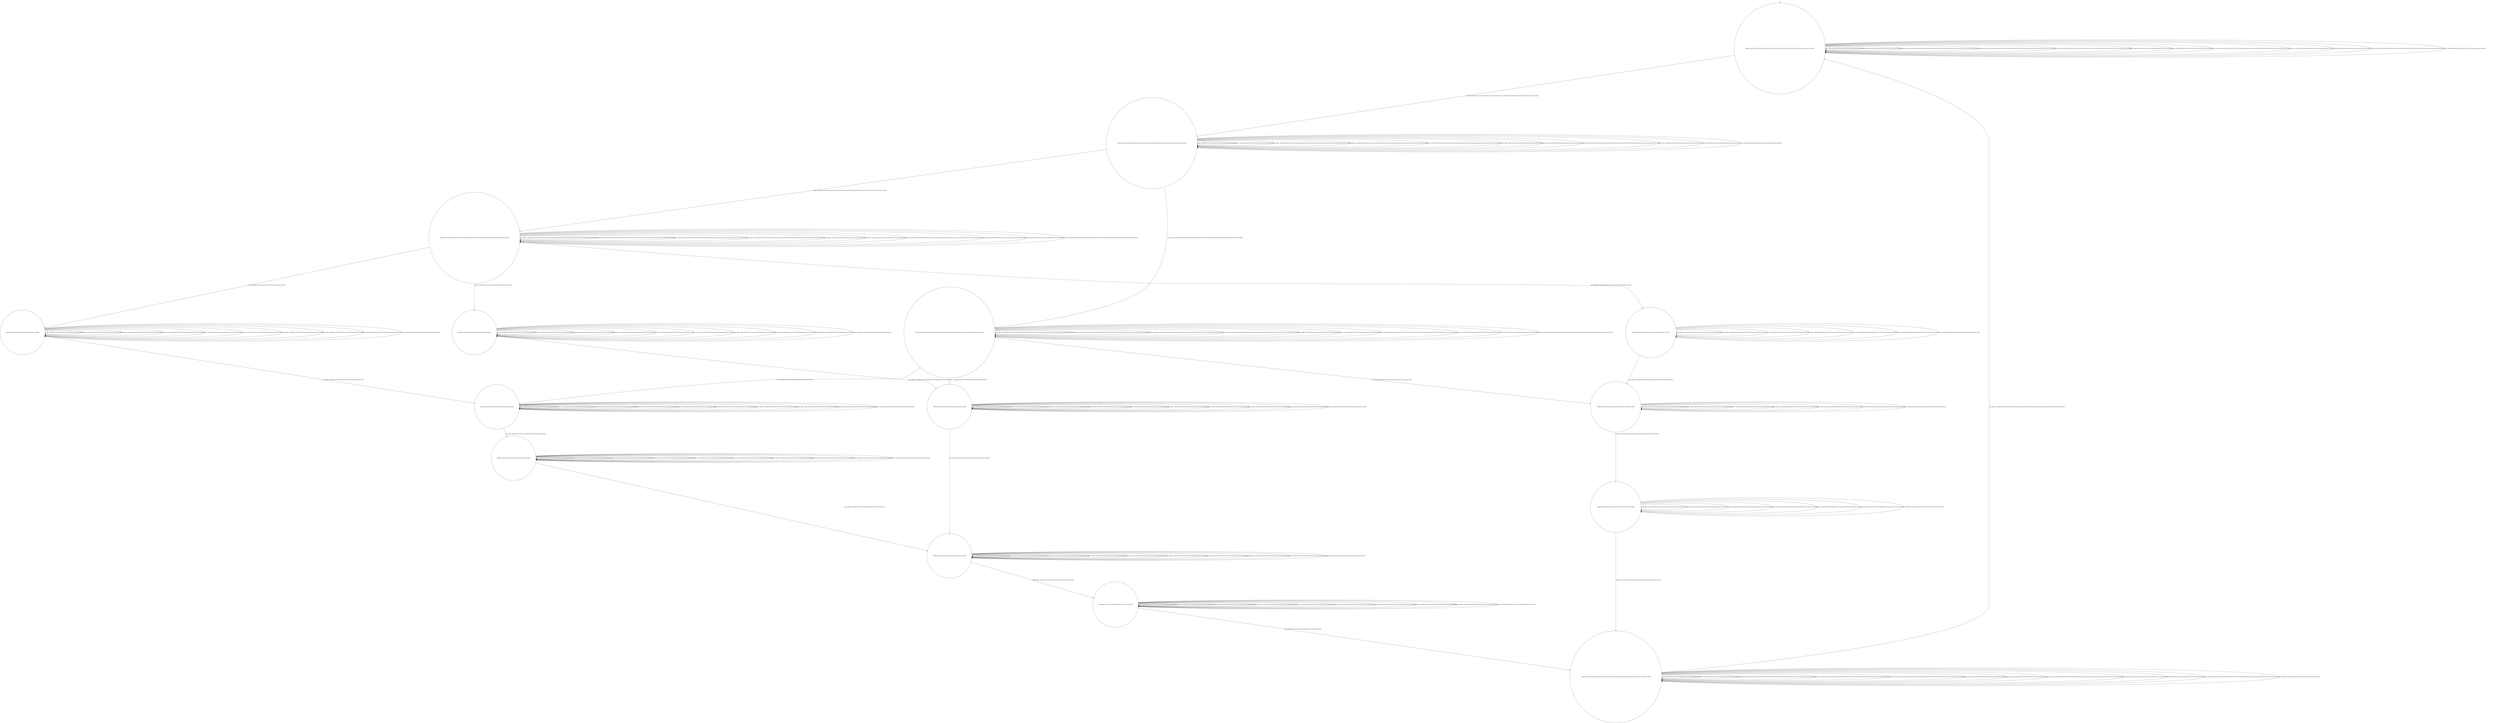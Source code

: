 digraph g {
	edge [lblstyle="above, sloped"];
	s0 [shape="circle" label="0@[((DOL and COF and CAP and TON and not TEA and not EUR) or (EUR and TEA and not DOL and not TON and not CAP and not COF))]"];
	s1 [shape="circle" label="1@[((DOL and COF and CAP and TON and not TEA and not EUR) or (EUR and TEA and not DOL and not TON and not CAP and not COF))]"];
	s2 [shape="circle" label="2@[((DOL and COF and CAP and TON and not TEA and not EUR) or (EUR and TEA and not DOL and not TON and not CAP and not COF))]"];
	s3 [shape="circle" label="3@[((DOL and COF and CAP and TON and not TEA and not EUR) or (EUR and TEA and not DOL and not TON and not CAP and not COF))]"];
	s4 [shape="circle" label="4@[((DOL and COF and CAP and TON and not TEA and not EUR))]"];
	s5 [shape="circle" label="5@[((DOL and COF and CAP and TON and not TEA and not EUR))]"];
	s6 [shape="circle" label="6@[((DOL and COF and CAP and TON and not TEA and not EUR))]"];
	s7 [shape="circle" label="7@[((DOL and COF and CAP and TON and not TEA and not EUR))]"];
	s8 [shape="circle" label="8@[((DOL and COF and CAP and TON and not TEA and not EUR))]"];
	s9 [shape="circle" label="9@[((DOL and COF and CAP and TON and not TEA and not EUR))]"];
	s10 [shape="circle" label="10@[((DOL and COF and CAP and TON and not TEA and not EUR))]"];
	s11 [shape="circle" label="11@[((DOL and COF and CAP and TON and not TEA and not EUR) or (EUR and TEA and not DOL and not TON and not CAP and not COF))]"];
	s12 [shape="circle" label="12@[((EUR and TEA and not DOL and not TON and not CAP and not COF))]"];
	s13 [shape="circle" label="13@[((EUR and TEA and not DOL and not TON and not CAP and not COF))]"];
	s14 [shape="circle" label="14@[((EUR and TEA and not DOL and not TON and not CAP and not COF))]"];
	s0 -> s0 [label="cap / nok() [((DOL and COF and CAP and TON and not TEA and not EUR))]"];
	s0 -> s0 [label="coffee / nok() [((DOL and COF and CAP and TON and not TEA and not EUR))]"];
	s0 -> s0 [label="cup_taken / nok() [((DOL and COF and CAP and TON and not TEA and not EUR) or (EUR and TEA and not DOL and not TON and not CAP and not COF))]"];
	s0 -> s0 [label="display_done / nok() [((DOL and COF and CAP and TON and not TEA and not EUR) or (EUR and TEA and not DOL and not TON and not CAP and not COF))]"];
	s0 -> s1 [label="euro / ok() [((DOL and COF and CAP and TON and not TEA and not EUR) or (EUR and TEA and not DOL and not TON and not CAP and not COF))]"];
	s0 -> s0 [label="no_sugar / nok() [((DOL and COF and CAP and TON and not TEA and not EUR) or (EUR and TEA and not DOL and not TON and not CAP and not COF))]"];
	s0 -> s0 [label="pour_coffee / nok() [((DOL and COF and CAP and TON and not TEA and not EUR))]"];
	s0 -> s0 [label="pour_milk / nok() [((DOL and COF and CAP and TON and not TEA and not EUR))]"];
	s0 -> s0 [label="pour_sugar / nok() [((DOL and COF and CAP and TON and not TEA and not EUR) or (EUR and TEA and not DOL and not TON and not CAP and not COF))]"];
	s0 -> s0 [label="pour_tea / nok() [((EUR and TEA and not DOL and not TON and not CAP and not COF))]"];
	s0 -> s0 [label="ring / nok() [((DOL and COF and CAP and TON and not TEA and not EUR))]"];
	s0 -> s0 [label="sugar / nok() [((DOL and COF and CAP and TON and not TEA and not EUR) or (EUR and TEA and not DOL and not TON and not CAP and not COF))]"];
	s0 -> s0 [label="tea / nok() [((EUR and TEA and not DOL and not TON and not CAP and not COF))]"];
	s1 -> s1 [label="cap / nok() [((DOL and COF and CAP and TON and not TEA and not EUR))]"];
	s1 -> s1 [label="coffee / nok() [((DOL and COF and CAP and TON and not TEA and not EUR))]"];
	s1 -> s1 [label="cup_taken / nok() [((DOL and COF and CAP and TON and not TEA and not EUR) or (EUR and TEA and not DOL and not TON and not CAP and not COF))]"];
	s1 -> s1 [label="display_done / nok() [((DOL and COF and CAP and TON and not TEA and not EUR) or (EUR and TEA and not DOL and not TON and not CAP and not COF))]"];
	s1 -> s1 [label="euro / nok() [((DOL and COF and CAP and TON and not TEA and not EUR) or (EUR and TEA and not DOL and not TON and not CAP and not COF))]"];
	s1 -> s2 [label="no_sugar / ok() [((DOL and COF and CAP and TON and not TEA and not EUR) or (EUR and TEA and not DOL and not TON and not CAP and not COF))]"];
	s1 -> s1 [label="pour_coffee / nok() [((DOL and COF and CAP and TON and not TEA and not EUR))]"];
	s1 -> s1 [label="pour_milk / nok() [((DOL and COF and CAP and TON and not TEA and not EUR))]"];
	s1 -> s1 [label="pour_sugar / nok() [((DOL and COF and CAP and TON and not TEA and not EUR) or (EUR and TEA and not DOL and not TON and not CAP and not COF))]"];
	s1 -> s1 [label="pour_tea / nok() [((EUR and TEA and not DOL and not TON and not CAP and not COF))]"];
	s1 -> s1 [label="ring / nok() [((DOL and COF and CAP and TON and not TEA and not EUR))]"];
	s1 -> s3 [label="sugar / ok() [((DOL and COF and CAP and TON and not TEA and not EUR) or (EUR and TEA and not DOL and not TON and not CAP and not COF))]"];
	s1 -> s1 [label="tea / nok() [((EUR and TEA and not DOL and not TON and not CAP and not COF))]"];
	s2 -> s6 [label="cap / ok() [((DOL and COF and CAP and TON and not TEA and not EUR))]"];
	s2 -> s7 [label="coffee / ok() [((DOL and COF and CAP and TON and not TEA and not EUR))]"];
	s2 -> s2 [label="cup_taken / nok() [((DOL and COF and CAP and TON and not TEA and not EUR) or (EUR and TEA and not DOL and not TON and not CAP and not COF))]"];
	s2 -> s2 [label="display_done / nok() [((DOL and COF and CAP and TON and not TEA and not EUR) or (EUR and TEA and not DOL and not TON and not CAP and not COF))]"];
	s2 -> s2 [label="euro / nok() [((DOL and COF and CAP and TON and not TEA and not EUR) or (EUR and TEA and not DOL and not TON and not CAP and not COF))]"];
	s2 -> s2 [label="no_sugar / nok() [((DOL and COF and CAP and TON and not TEA and not EUR) or (EUR and TEA and not DOL and not TON and not CAP and not COF))]"];
	s2 -> s2 [label="pour_coffee / nok() [((DOL and COF and CAP and TON and not TEA and not EUR))]"];
	s2 -> s2 [label="pour_milk / nok() [((DOL and COF and CAP and TON and not TEA and not EUR))]"];
	s2 -> s2 [label="pour_sugar / nok() [((DOL and COF and CAP and TON and not TEA and not EUR) or (EUR and TEA and not DOL and not TON and not CAP and not COF))]"];
	s2 -> s2 [label="pour_tea / nok() [((EUR and TEA and not DOL and not TON and not CAP and not COF))]"];
	s2 -> s2 [label="ring / nok() [((DOL and COF and CAP and TON and not TEA and not EUR))]"];
	s2 -> s2 [label="sugar / void() [((DOL and COF and CAP and TON and not TEA and not EUR) or (EUR and TEA and not DOL and not TON and not CAP and not COF))]"];
	s2 -> s13 [label="tea / ok() [((EUR and TEA and not DOL and not TON and not CAP and not COF))]"];
	s3 -> s4 [label="cap / ok() [((DOL and COF and CAP and TON and not TEA and not EUR))]"];
	s3 -> s5 [label="coffee / ok() [((DOL and COF and CAP and TON and not TEA and not EUR))]"];
	s3 -> s3 [label="cup_taken / nok() [((DOL and COF and CAP and TON and not TEA and not EUR) or (EUR and TEA and not DOL and not TON and not CAP and not COF))]"];
	s3 -> s3 [label="display_done / nok() [((DOL and COF and CAP and TON and not TEA and not EUR) or (EUR and TEA and not DOL and not TON and not CAP and not COF))]"];
	s3 -> s3 [label="euro / nok() [((DOL and COF and CAP and TON and not TEA and not EUR) or (EUR and TEA and not DOL and not TON and not CAP and not COF))]"];
	s3 -> s3 [label="no_sugar / void() [((DOL and COF and CAP and TON and not TEA and not EUR) or (EUR and TEA and not DOL and not TON and not CAP and not COF))]"];
	s3 -> s3 [label="pour_coffee / nok() [((DOL and COF and CAP and TON and not TEA and not EUR))]"];
	s3 -> s3 [label="pour_milk / nok() [((DOL and COF and CAP and TON and not TEA and not EUR))]"];
	s3 -> s3 [label="pour_sugar / nok() [((DOL and COF and CAP and TON and not TEA and not EUR) or (EUR and TEA and not DOL and not TON and not CAP and not COF))]"];
	s3 -> s3 [label="pour_tea / nok() [((EUR and TEA and not DOL and not TON and not CAP and not COF))]"];
	s3 -> s3 [label="ring / nok() [((DOL and COF and CAP and TON and not TEA and not EUR))]"];
	s3 -> s3 [label="sugar / nok() [((DOL and COF and CAP and TON and not TEA and not EUR) or (EUR and TEA and not DOL and not TON and not CAP and not COF))]"];
	s3 -> s12 [label="tea / ok() [((EUR and TEA and not DOL and not TON and not CAP and not COF))]"];
	s4 -> s4 [label="cap / nok() [((DOL and COF and CAP and TON and not TEA and not EUR))]"];
	s4 -> s4 [label="coffee / void() [((DOL and COF and CAP and TON and not TEA and not EUR))]"];
	s4 -> s4 [label="cup_taken / nok() [((DOL and COF and CAP and TON and not TEA and not EUR))]"];
	s4 -> s4 [label="display_done / nok() [((DOL and COF and CAP and TON and not TEA and not EUR))]"];
	s4 -> s4 [label="euro / nok() [((DOL and COF and CAP and TON and not TEA and not EUR))]"];
	s4 -> s4 [label="no_sugar / nok() [((DOL and COF and CAP and TON and not TEA and not EUR))]"];
	s4 -> s4 [label="pour_coffee / nok() [((DOL and COF and CAP and TON and not TEA and not EUR))]"];
	s4 -> s4 [label="pour_milk / nok() [((DOL and COF and CAP and TON and not TEA and not EUR))]"];
	s4 -> s6 [label="pour_sugar / ok() [((DOL and COF and CAP and TON and not TEA and not EUR))]"];
	s4 -> s4 [label="ring / nok() [((DOL and COF and CAP and TON and not TEA and not EUR))]"];
	s4 -> s4 [label="sugar / nok() [((DOL and COF and CAP and TON and not TEA and not EUR))]"];
	s5 -> s5 [label="cap / void() [((DOL and COF and CAP and TON and not TEA and not EUR))]"];
	s5 -> s5 [label="coffee / nok() [((DOL and COF and CAP and TON and not TEA and not EUR))]"];
	s5 -> s5 [label="cup_taken / nok() [((DOL and COF and CAP and TON and not TEA and not EUR))]"];
	s5 -> s5 [label="display_done / nok() [((DOL and COF and CAP and TON and not TEA and not EUR))]"];
	s5 -> s5 [label="euro / nok() [((DOL and COF and CAP and TON and not TEA and not EUR))]"];
	s5 -> s5 [label="no_sugar / nok() [((DOL and COF and CAP and TON and not TEA and not EUR))]"];
	s5 -> s5 [label="pour_coffee / nok() [((DOL and COF and CAP and TON and not TEA and not EUR))]"];
	s5 -> s5 [label="pour_milk / nok() [((DOL and COF and CAP and TON and not TEA and not EUR))]"];
	s5 -> s7 [label="pour_sugar / ok() [((DOL and COF and CAP and TON and not TEA and not EUR))]"];
	s5 -> s5 [label="ring / nok() [((DOL and COF and CAP and TON and not TEA and not EUR))]"];
	s5 -> s5 [label="sugar / nok() [((DOL and COF and CAP and TON and not TEA and not EUR))]"];
	s6 -> s6 [label="cap / nok() [((DOL and COF and CAP and TON and not TEA and not EUR))]"];
	s6 -> s6 [label="coffee / void() [((DOL and COF and CAP and TON and not TEA and not EUR))]"];
	s6 -> s6 [label="cup_taken / nok() [((DOL and COF and CAP and TON and not TEA and not EUR))]"];
	s6 -> s6 [label="display_done / nok() [((DOL and COF and CAP and TON and not TEA and not EUR))]"];
	s6 -> s6 [label="euro / nok() [((DOL and COF and CAP and TON and not TEA and not EUR))]"];
	s6 -> s6 [label="no_sugar / nok() [((DOL and COF and CAP and TON and not TEA and not EUR))]"];
	s6 -> s6 [label="pour_coffee / nok() [((DOL and COF and CAP and TON and not TEA and not EUR))]"];
	s6 -> s9 [label="pour_milk / ok() [((DOL and COF and CAP and TON and not TEA and not EUR))]"];
	s6 -> s6 [label="pour_sugar / nok() [((DOL and COF and CAP and TON and not TEA and not EUR))]"];
	s6 -> s6 [label="ring / nok() [((DOL and COF and CAP and TON and not TEA and not EUR))]"];
	s6 -> s6 [label="sugar / nok() [((DOL and COF and CAP and TON and not TEA and not EUR))]"];
	s7 -> s7 [label="cap / void() [((DOL and COF and CAP and TON and not TEA and not EUR))]"];
	s7 -> s7 [label="coffee / nok() [((DOL and COF and CAP and TON and not TEA and not EUR))]"];
	s7 -> s7 [label="cup_taken / nok() [((DOL and COF and CAP and TON and not TEA and not EUR))]"];
	s7 -> s7 [label="display_done / nok() [((DOL and COF and CAP and TON and not TEA and not EUR))]"];
	s7 -> s7 [label="euro / nok() [((DOL and COF and CAP and TON and not TEA and not EUR))]"];
	s7 -> s7 [label="no_sugar / nok() [((DOL and COF and CAP and TON and not TEA and not EUR))]"];
	s7 -> s8 [label="pour_coffee / ok() [((DOL and COF and CAP and TON and not TEA and not EUR))]"];
	s7 -> s7 [label="pour_milk / nok() [((DOL and COF and CAP and TON and not TEA and not EUR))]"];
	s7 -> s7 [label="pour_sugar / nok() [((DOL and COF and CAP and TON and not TEA and not EUR))]"];
	s7 -> s7 [label="ring / nok() [((DOL and COF and CAP and TON and not TEA and not EUR))]"];
	s7 -> s7 [label="sugar / nok() [((DOL and COF and CAP and TON and not TEA and not EUR))]"];
	s8 -> s8 [label="cap / nok() [((DOL and COF and CAP and TON and not TEA and not EUR))]"];
	s8 -> s8 [label="coffee / nok() [((DOL and COF and CAP and TON and not TEA and not EUR))]"];
	s8 -> s8 [label="cup_taken / nok() [((DOL and COF and CAP and TON and not TEA and not EUR))]"];
	s8 -> s10 [label="display_done / ok() [((DOL and COF and CAP and TON and not TEA and not EUR))]"];
	s8 -> s8 [label="euro / nok() [((DOL and COF and CAP and TON and not TEA and not EUR))]"];
	s8 -> s8 [label="no_sugar / nok() [((DOL and COF and CAP and TON and not TEA and not EUR))]"];
	s8 -> s8 [label="pour_coffee / nok() [((DOL and COF and CAP and TON and not TEA and not EUR))]"];
	s8 -> s8 [label="pour_milk / nok() [((DOL and COF and CAP and TON and not TEA and not EUR))]"];
	s8 -> s8 [label="pour_sugar / nok() [((DOL and COF and CAP and TON and not TEA and not EUR))]"];
	s8 -> s8 [label="ring / nok() [((DOL and COF and CAP and TON and not TEA and not EUR))]"];
	s8 -> s8 [label="sugar / nok() [((DOL and COF and CAP and TON and not TEA and not EUR))]"];
	s9 -> s9 [label="cap / nok() [((DOL and COF and CAP and TON and not TEA and not EUR))]"];
	s9 -> s9 [label="coffee / nok() [((DOL and COF and CAP and TON and not TEA and not EUR))]"];
	s9 -> s9 [label="cup_taken / nok() [((DOL and COF and CAP and TON and not TEA and not EUR))]"];
	s9 -> s9 [label="display_done / nok() [((DOL and COF and CAP and TON and not TEA and not EUR))]"];
	s9 -> s9 [label="euro / nok() [((DOL and COF and CAP and TON and not TEA and not EUR))]"];
	s9 -> s9 [label="no_sugar / nok() [((DOL and COF and CAP and TON and not TEA and not EUR))]"];
	s9 -> s8 [label="pour_coffee / ok() [((DOL and COF and CAP and TON and not TEA and not EUR))]"];
	s9 -> s9 [label="pour_milk / nok() [((DOL and COF and CAP and TON and not TEA and not EUR))]"];
	s9 -> s9 [label="pour_sugar / nok() [((DOL and COF and CAP and TON and not TEA and not EUR))]"];
	s9 -> s9 [label="ring / nok() [((DOL and COF and CAP and TON and not TEA and not EUR))]"];
	s9 -> s9 [label="sugar / nok() [((DOL and COF and CAP and TON and not TEA and not EUR))]"];
	s10 -> s10 [label="cap / nok() [((DOL and COF and CAP and TON and not TEA and not EUR))]"];
	s10 -> s10 [label="coffee / nok() [((DOL and COF and CAP and TON and not TEA and not EUR))]"];
	s10 -> s10 [label="cup_taken / nok() [((DOL and COF and CAP and TON and not TEA and not EUR))]"];
	s10 -> s10 [label="display_done / nok() [((DOL and COF and CAP and TON and not TEA and not EUR))]"];
	s10 -> s10 [label="euro / nok() [((DOL and COF and CAP and TON and not TEA and not EUR))]"];
	s10 -> s10 [label="no_sugar / nok() [((DOL and COF and CAP and TON and not TEA and not EUR))]"];
	s10 -> s10 [label="pour_coffee / nok() [((DOL and COF and CAP and TON and not TEA and not EUR))]"];
	s10 -> s10 [label="pour_milk / nok() [((DOL and COF and CAP and TON and not TEA and not EUR))]"];
	s10 -> s10 [label="pour_sugar / nok() [((DOL and COF and CAP and TON and not TEA and not EUR))]"];
	s10 -> s11 [label="ring / ok() [((DOL and COF and CAP and TON and not TEA and not EUR))]"];
	s10 -> s10 [label="sugar / nok() [((DOL and COF and CAP and TON and not TEA and not EUR))]"];
	s11 -> s11 [label="cap / nok() [((DOL and COF and CAP and TON and not TEA and not EUR))]"];
	s11 -> s11 [label="coffee / nok() [((DOL and COF and CAP and TON and not TEA and not EUR))]"];
	s11 -> s0 [label="cup_taken / ok() [((DOL and COF and CAP and TON and not TEA and not EUR) or (EUR and TEA and not DOL and not TON and not CAP and not COF))]"];
	s11 -> s11 [label="display_done / nok() [((DOL and COF and CAP and TON and not TEA and not EUR) or (EUR and TEA and not DOL and not TON and not CAP and not COF))]"];
	s11 -> s11 [label="euro / nok() [((DOL and COF and CAP and TON and not TEA and not EUR) or (EUR and TEA and not DOL and not TON and not CAP and not COF))]"];
	s11 -> s11 [label="no_sugar / nok() [((DOL and COF and CAP and TON and not TEA and not EUR) or (EUR and TEA and not DOL and not TON and not CAP and not COF))]"];
	s11 -> s11 [label="pour_coffee / nok() [((DOL and COF and CAP and TON and not TEA and not EUR))]"];
	s11 -> s11 [label="pour_milk / nok() [((DOL and COF and CAP and TON and not TEA and not EUR))]"];
	s11 -> s11 [label="pour_sugar / nok() [((DOL and COF and CAP and TON and not TEA and not EUR) or (EUR and TEA and not DOL and not TON and not CAP and not COF))]"];
	s11 -> s11 [label="pour_tea / nok() [((EUR and TEA and not DOL and not TON and not CAP and not COF))]"];
	s11 -> s11 [label="ring / nok() [((DOL and COF and CAP and TON and not TEA and not EUR))]"];
	s11 -> s11 [label="sugar / nok() [((DOL and COF and CAP and TON and not TEA and not EUR) or (EUR and TEA and not DOL and not TON and not CAP and not COF))]"];
	s11 -> s11 [label="tea / nok() [((EUR and TEA and not DOL and not TON and not CAP and not COF))]"];
	s12 -> s12 [label="cup_taken / nok() [((EUR and TEA and not DOL and not TON and not CAP and not COF))]"];
	s12 -> s12 [label="display_done / nok() [((EUR and TEA and not DOL and not TON and not CAP and not COF))]"];
	s12 -> s12 [label="euro / nok() [((EUR and TEA and not DOL and not TON and not CAP and not COF))]"];
	s12 -> s12 [label="no_sugar / nok() [((EUR and TEA and not DOL and not TON and not CAP and not COF))]"];
	s12 -> s13 [label="pour_sugar / ok() [((EUR and TEA and not DOL and not TON and not CAP and not COF))]"];
	s12 -> s12 [label="pour_tea / nok() [((EUR and TEA and not DOL and not TON and not CAP and not COF))]"];
	s12 -> s12 [label="sugar / nok() [((EUR and TEA and not DOL and not TON and not CAP and not COF))]"];
	s12 -> s12 [label="tea / nok() [((EUR and TEA and not DOL and not TON and not CAP and not COF))]"];
	s13 -> s13 [label="cup_taken / nok() [((EUR and TEA and not DOL and not TON and not CAP and not COF))]"];
	s13 -> s13 [label="display_done / nok() [((EUR and TEA and not DOL and not TON and not CAP and not COF))]"];
	s13 -> s13 [label="euro / nok() [((EUR and TEA and not DOL and not TON and not CAP and not COF))]"];
	s13 -> s13 [label="no_sugar / nok() [((EUR and TEA and not DOL and not TON and not CAP and not COF))]"];
	s13 -> s13 [label="pour_sugar / nok() [((EUR and TEA and not DOL and not TON and not CAP and not COF))]"];
	s13 -> s14 [label="pour_tea / ok() [((EUR and TEA and not DOL and not TON and not CAP and not COF))]"];
	s13 -> s13 [label="sugar / nok() [((EUR and TEA and not DOL and not TON and not CAP and not COF))]"];
	s13 -> s13 [label="tea / nok() [((EUR and TEA and not DOL and not TON and not CAP and not COF))]"];
	s14 -> s14 [label="cup_taken / nok() [((EUR and TEA and not DOL and not TON and not CAP and not COF))]"];
	s14 -> s11 [label="display_done / ok() [((EUR and TEA and not DOL and not TON and not CAP and not COF))]"];
	s14 -> s14 [label="euro / nok() [((EUR and TEA and not DOL and not TON and not CAP and not COF))]"];
	s14 -> s14 [label="no_sugar / nok() [((EUR and TEA and not DOL and not TON and not CAP and not COF))]"];
	s14 -> s14 [label="pour_sugar / nok() [((EUR and TEA and not DOL and not TON and not CAP and not COF))]"];
	s14 -> s14 [label="pour_tea / nok() [((EUR and TEA and not DOL and not TON and not CAP and not COF))]"];
	s14 -> s14 [label="sugar / nok() [((EUR and TEA and not DOL and not TON and not CAP and not COF))]"];
	s14 -> s14 [label="tea / nok() [((EUR and TEA and not DOL and not TON and not CAP and not COF))]"];
	__start0 [label="" shape="none" width="0" height="0"];
	__start0 -> s0;
}